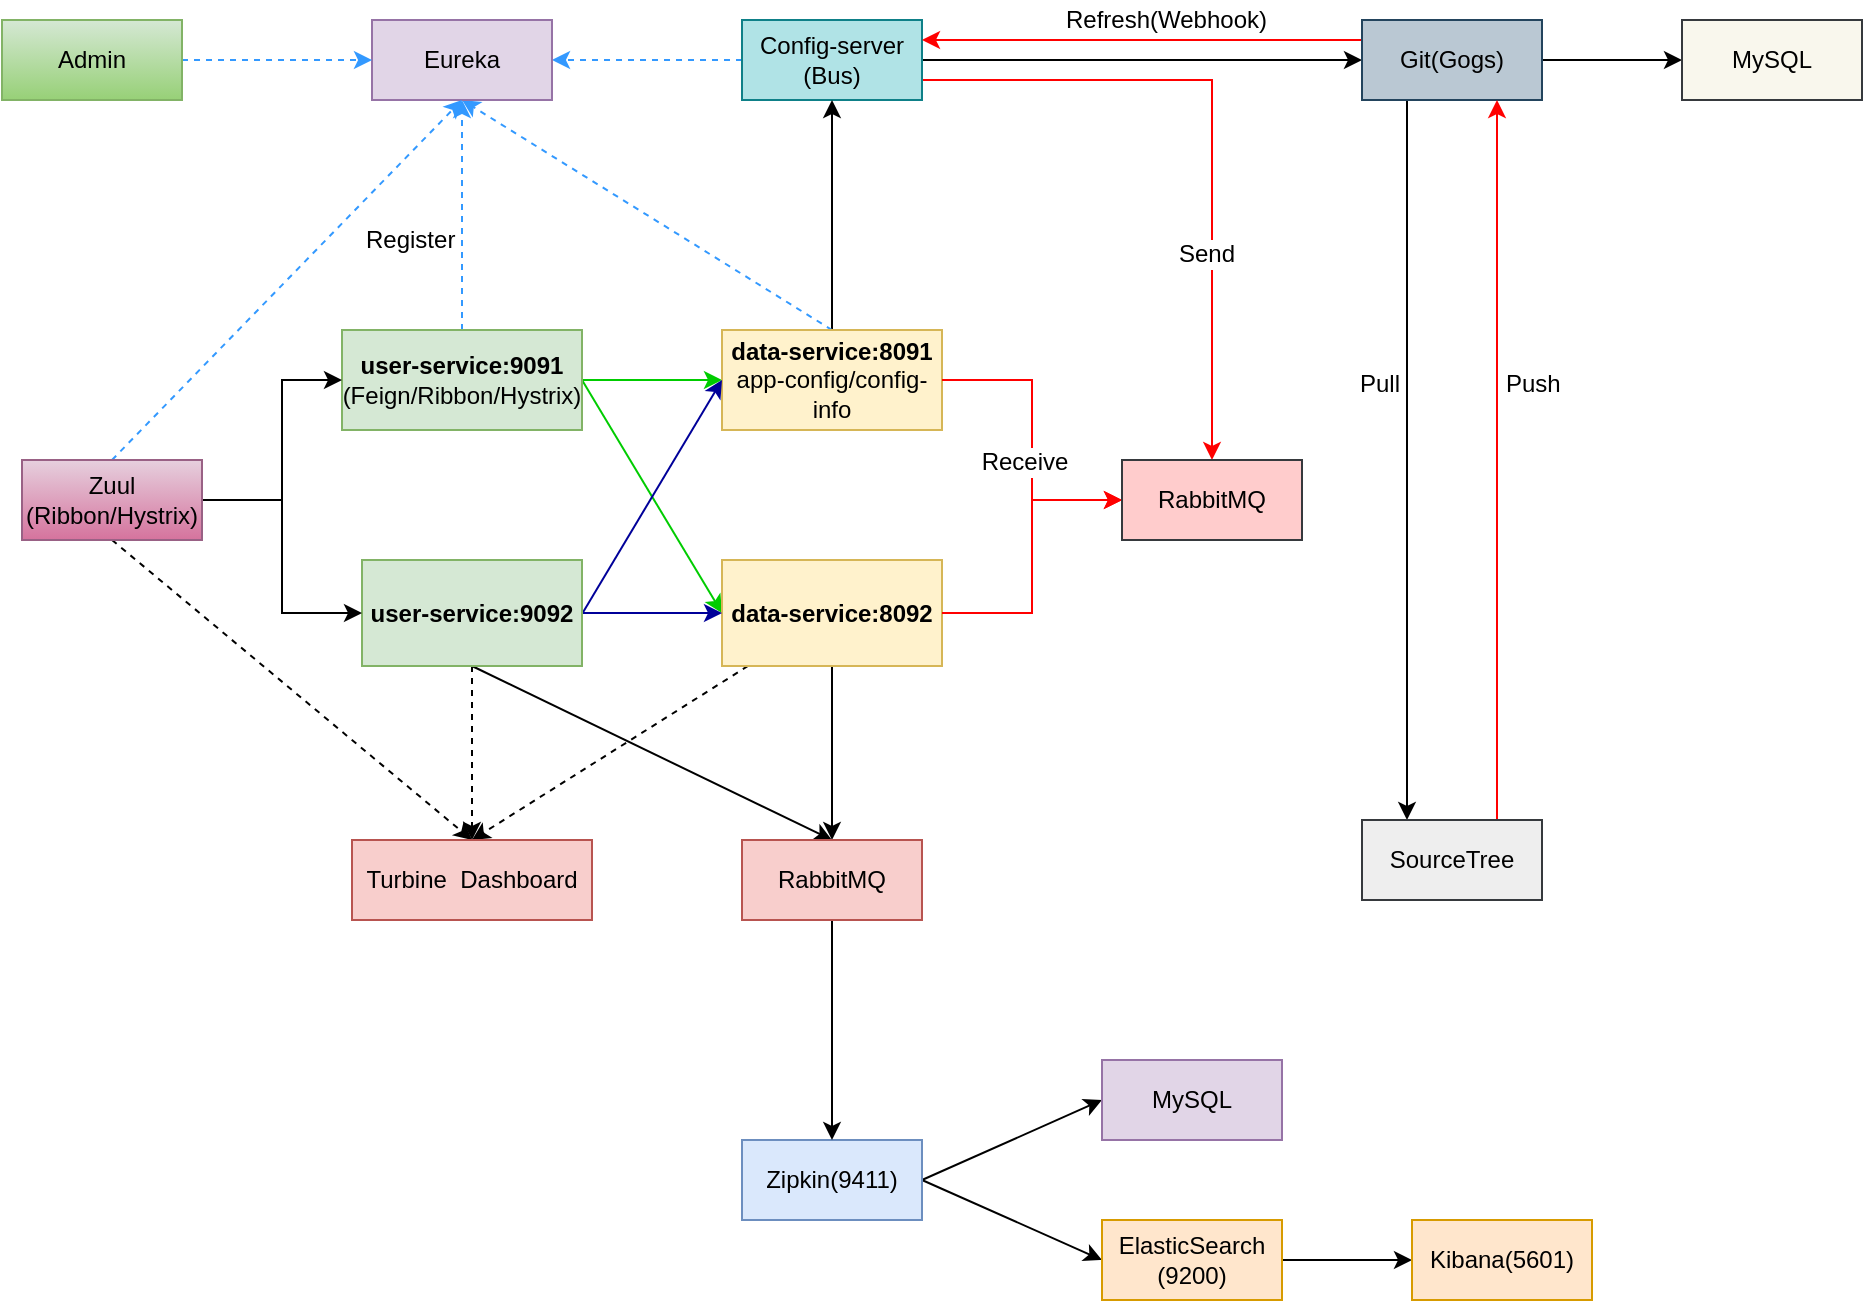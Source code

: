 <mxfile version="12.2.2" type="device" pages="2"><diagram id="0HOth9CFhJIEUULzoT_L" name="Page-1"><mxGraphModel dx="1010" dy="579" grid="1" gridSize="10" guides="1" tooltips="1" connect="1" arrows="1" fold="1" page="1" pageScale="1" pageWidth="850" pageHeight="1100" math="0" shadow="0"><root><mxCell id="0"/><mxCell id="1" parent="0"/><mxCell id="BOkDzWPtwP-CrOpWRu8w-8" style="edgeStyle=orthogonalEdgeStyle;rounded=0;orthogonalLoop=1;jettySize=auto;html=1;exitX=1;exitY=0.5;exitDx=0;exitDy=0;strokeColor=#00CC00;" parent="1" source="H5VQcHykVJCE6VzSCeWy-1" target="UPNa5poq_rFDc6X-XZCo-4" edge="1"><mxGeometry relative="1" as="geometry"/></mxCell><mxCell id="BOkDzWPtwP-CrOpWRu8w-30" style="edgeStyle=orthogonalEdgeStyle;rounded=0;orthogonalLoop=1;jettySize=auto;html=1;exitX=0.5;exitY=0;exitDx=0;exitDy=0;entryX=0.5;entryY=1;entryDx=0;entryDy=0;dashed=1;strokeColor=#3399FF;" parent="1" source="H5VQcHykVJCE6VzSCeWy-1" target="UPNa5poq_rFDc6X-XZCo-7" edge="1"><mxGeometry relative="1" as="geometry"/></mxCell><mxCell id="BOkDzWPtwP-CrOpWRu8w-33" style="rounded=0;orthogonalLoop=1;jettySize=auto;html=1;exitX=1;exitY=0.5;exitDx=0;exitDy=0;strokeColor=#00CC00;entryX=0;entryY=0.5;entryDx=0;entryDy=0;" parent="1" source="H5VQcHykVJCE6VzSCeWy-1" target="UPNa5poq_rFDc6X-XZCo-5" edge="1"><mxGeometry relative="1" as="geometry"><mxPoint x="400" y="330" as="targetPoint"/></mxGeometry></mxCell><mxCell id="H5VQcHykVJCE6VzSCeWy-1" value="&lt;b&gt;user-service:9091&lt;/b&gt;&lt;br&gt;(Feign/Ribbon/Hystrix)" style="rounded=0;whiteSpace=wrap;html=1;fillColor=#d5e8d4;strokeColor=#82b366;" parent="1" vertex="1"><mxGeometry x="210" y="235" width="120" height="50" as="geometry"/></mxCell><mxCell id="BOkDzWPtwP-CrOpWRu8w-22" style="edgeStyle=orthogonalEdgeStyle;rounded=0;orthogonalLoop=1;jettySize=auto;html=1;exitX=0;exitY=0.5;exitDx=0;exitDy=0;entryX=1;entryY=0.5;entryDx=0;entryDy=0;dashed=1;strokeColor=#3399FF;" parent="1" source="UPNa5poq_rFDc6X-XZCo-2" target="UPNa5poq_rFDc6X-XZCo-7" edge="1"><mxGeometry relative="1" as="geometry"/></mxCell><mxCell id="BOkDzWPtwP-CrOpWRu8w-24" style="edgeStyle=orthogonalEdgeStyle;rounded=0;orthogonalLoop=1;jettySize=auto;html=1;" parent="1" source="UPNa5poq_rFDc6X-XZCo-2" target="UPNa5poq_rFDc6X-XZCo-9" edge="1"><mxGeometry relative="1" as="geometry"/></mxCell><mxCell id="BOkDzWPtwP-CrOpWRu8w-25" style="edgeStyle=orthogonalEdgeStyle;rounded=0;orthogonalLoop=1;jettySize=auto;html=1;exitX=1;exitY=0.75;exitDx=0;exitDy=0;entryX=0.5;entryY=0;entryDx=0;entryDy=0;strokeColor=#FF0000;" parent="1" source="UPNa5poq_rFDc6X-XZCo-2" target="UPNa5poq_rFDc6X-XZCo-12" edge="1"><mxGeometry relative="1" as="geometry"/></mxCell><mxCell id="UPNa5poq_rFDc6X-XZCo-2" value="Config-server&lt;br&gt;(Bus)" style="rounded=0;whiteSpace=wrap;html=1;fillColor=#b0e3e6;strokeColor=#0e8088;" parent="1" vertex="1"><mxGeometry x="410" y="80" width="90" height="40" as="geometry"/></mxCell><mxCell id="BOkDzWPtwP-CrOpWRu8w-23" style="edgeStyle=orthogonalEdgeStyle;rounded=0;orthogonalLoop=1;jettySize=auto;html=1;exitX=0.5;exitY=0;exitDx=0;exitDy=0;entryX=0.5;entryY=1;entryDx=0;entryDy=0;" parent="1" source="UPNa5poq_rFDc6X-XZCo-4" target="UPNa5poq_rFDc6X-XZCo-2" edge="1"><mxGeometry relative="1" as="geometry"/></mxCell><mxCell id="BOkDzWPtwP-CrOpWRu8w-31" style="rounded=0;orthogonalLoop=1;jettySize=auto;html=1;exitX=0.5;exitY=0;exitDx=0;exitDy=0;entryX=0.5;entryY=1;entryDx=0;entryDy=0;dashed=1;strokeColor=#3399FF;" parent="1" source="UPNa5poq_rFDc6X-XZCo-4" target="UPNa5poq_rFDc6X-XZCo-7" edge="1"><mxGeometry relative="1" as="geometry"/></mxCell><mxCell id="UPNa5poq_rFDc6X-XZCo-4" value="&lt;b&gt;data-service:8091&lt;/b&gt;&lt;br&gt;app-config/config-info" style="rounded=0;whiteSpace=wrap;html=1;fillColor=#fff2cc;strokeColor=#d6b656;" parent="1" vertex="1"><mxGeometry x="400" y="235" width="110" height="50" as="geometry"/></mxCell><mxCell id="BOkDzWPtwP-CrOpWRu8w-38" style="edgeStyle=none;rounded=0;orthogonalLoop=1;jettySize=auto;html=1;entryX=0.5;entryY=0;entryDx=0;entryDy=0;dashed=1;" parent="1" source="UPNa5poq_rFDc6X-XZCo-5" target="UPNa5poq_rFDc6X-XZCo-14" edge="1"><mxGeometry relative="1" as="geometry"/></mxCell><mxCell id="p1M7h85yxxZ4VewKGRct-11" style="edgeStyle=none;rounded=0;orthogonalLoop=1;jettySize=auto;html=1;exitX=0.5;exitY=1;exitDx=0;exitDy=0;entryX=0.5;entryY=0;entryDx=0;entryDy=0;" parent="1" source="UPNa5poq_rFDc6X-XZCo-5" target="p1M7h85yxxZ4VewKGRct-5" edge="1"><mxGeometry relative="1" as="geometry"/></mxCell><mxCell id="UPNa5poq_rFDc6X-XZCo-5" value="&lt;b&gt;data-service:8092&lt;/b&gt;" style="rounded=0;whiteSpace=wrap;html=1;fillColor=#fff2cc;strokeColor=#d6b656;" parent="1" vertex="1"><mxGeometry x="400" y="350" width="110" height="53" as="geometry"/></mxCell><mxCell id="BOkDzWPtwP-CrOpWRu8w-9" style="edgeStyle=orthogonalEdgeStyle;rounded=0;orthogonalLoop=1;jettySize=auto;html=1;entryX=0;entryY=0.5;entryDx=0;entryDy=0;strokeColor=#000099;" parent="1" source="UPNa5poq_rFDc6X-XZCo-6" target="UPNa5poq_rFDc6X-XZCo-5" edge="1"><mxGeometry relative="1" as="geometry"/></mxCell><mxCell id="BOkDzWPtwP-CrOpWRu8w-34" style="edgeStyle=none;rounded=0;orthogonalLoop=1;jettySize=auto;html=1;entryX=0;entryY=0.5;entryDx=0;entryDy=0;strokeColor=#000099;" parent="1" target="UPNa5poq_rFDc6X-XZCo-4" edge="1"><mxGeometry relative="1" as="geometry"><mxPoint x="330" y="377" as="sourcePoint"/></mxGeometry></mxCell><mxCell id="BOkDzWPtwP-CrOpWRu8w-37" style="edgeStyle=none;rounded=0;orthogonalLoop=1;jettySize=auto;html=1;exitX=0.5;exitY=1;exitDx=0;exitDy=0;entryX=0.5;entryY=0;entryDx=0;entryDy=0;dashed=1;" parent="1" source="UPNa5poq_rFDc6X-XZCo-6" target="UPNa5poq_rFDc6X-XZCo-14" edge="1"><mxGeometry relative="1" as="geometry"/></mxCell><mxCell id="p1M7h85yxxZ4VewKGRct-6" style="rounded=0;orthogonalLoop=1;jettySize=auto;html=1;exitX=0.5;exitY=1;exitDx=0;exitDy=0;entryX=0.5;entryY=0;entryDx=0;entryDy=0;" parent="1" source="UPNa5poq_rFDc6X-XZCo-6" target="p1M7h85yxxZ4VewKGRct-5" edge="1"><mxGeometry relative="1" as="geometry"/></mxCell><mxCell id="UPNa5poq_rFDc6X-XZCo-6" value="&lt;b&gt;user-service:9092&lt;/b&gt;" style="rounded=0;whiteSpace=wrap;html=1;fillColor=#d5e8d4;strokeColor=#82b366;" parent="1" vertex="1"><mxGeometry x="220" y="350" width="110" height="53" as="geometry"/></mxCell><mxCell id="UPNa5poq_rFDc6X-XZCo-7" value="Eureka" style="rounded=0;whiteSpace=wrap;html=1;fillColor=#e1d5e7;strokeColor=#9673a6;" parent="1" vertex="1"><mxGeometry x="225" y="80" width="90" height="40" as="geometry"/></mxCell><mxCell id="BOkDzWPtwP-CrOpWRu8w-4" style="edgeStyle=orthogonalEdgeStyle;rounded=0;orthogonalLoop=1;jettySize=auto;html=1;exitX=1;exitY=0.5;exitDx=0;exitDy=0;entryX=0;entryY=0.5;entryDx=0;entryDy=0;" parent="1" source="UPNa5poq_rFDc6X-XZCo-8" target="H5VQcHykVJCE6VzSCeWy-1" edge="1"><mxGeometry relative="1" as="geometry"><mxPoint x="210" y="290" as="targetPoint"/><Array as="points"><mxPoint x="180" y="320"/><mxPoint x="180" y="260"/></Array></mxGeometry></mxCell><mxCell id="BOkDzWPtwP-CrOpWRu8w-6" style="edgeStyle=orthogonalEdgeStyle;rounded=0;orthogonalLoop=1;jettySize=auto;html=1;exitX=1;exitY=0.5;exitDx=0;exitDy=0;entryX=0;entryY=0.5;entryDx=0;entryDy=0;" parent="1" source="UPNa5poq_rFDc6X-XZCo-8" target="UPNa5poq_rFDc6X-XZCo-6" edge="1"><mxGeometry relative="1" as="geometry"/></mxCell><mxCell id="BOkDzWPtwP-CrOpWRu8w-35" style="edgeStyle=none;rounded=0;orthogonalLoop=1;jettySize=auto;html=1;exitX=0.5;exitY=0;exitDx=0;exitDy=0;dashed=1;strokeColor=#3399FF;" parent="1" source="UPNa5poq_rFDc6X-XZCo-8" edge="1"><mxGeometry relative="1" as="geometry"><mxPoint x="270" y="120" as="targetPoint"/></mxGeometry></mxCell><mxCell id="BOkDzWPtwP-CrOpWRu8w-36" style="edgeStyle=none;rounded=0;orthogonalLoop=1;jettySize=auto;html=1;exitX=0.5;exitY=1;exitDx=0;exitDy=0;dashed=1;entryX=0.5;entryY=0;entryDx=0;entryDy=0;" parent="1" source="UPNa5poq_rFDc6X-XZCo-8" target="UPNa5poq_rFDc6X-XZCo-14" edge="1"><mxGeometry relative="1" as="geometry"><mxPoint x="365" y="480" as="targetPoint"/></mxGeometry></mxCell><mxCell id="UPNa5poq_rFDc6X-XZCo-8" value="Zuul&lt;br&gt;(Ribbon/Hystrix)" style="rounded=0;whiteSpace=wrap;html=1;gradientColor=#d5739d;fillColor=#e6d0de;strokeColor=#996185;" parent="1" vertex="1"><mxGeometry x="50" y="300" width="90" height="40" as="geometry"/></mxCell><mxCell id="BOkDzWPtwP-CrOpWRu8w-14" style="edgeStyle=orthogonalEdgeStyle;rounded=0;orthogonalLoop=1;jettySize=auto;html=1;exitX=0.25;exitY=1;exitDx=0;exitDy=0;entryX=0.25;entryY=0;entryDx=0;entryDy=0;" parent="1" source="UPNa5poq_rFDc6X-XZCo-9" target="UPNa5poq_rFDc6X-XZCo-15" edge="1"><mxGeometry relative="1" as="geometry"/></mxCell><mxCell id="BOkDzWPtwP-CrOpWRu8w-29" style="edgeStyle=orthogonalEdgeStyle;rounded=0;orthogonalLoop=1;jettySize=auto;html=1;" parent="1" source="UPNa5poq_rFDc6X-XZCo-9" target="UPNa5poq_rFDc6X-XZCo-11" edge="1"><mxGeometry relative="1" as="geometry"/></mxCell><mxCell id="o5s-d4-y0go-8yOhLTVD-1" style="edgeStyle=none;rounded=0;orthogonalLoop=1;jettySize=auto;html=1;exitX=0;exitY=0.25;exitDx=0;exitDy=0;entryX=1;entryY=0.25;entryDx=0;entryDy=0;strokeColor=#FF0000;" parent="1" source="UPNa5poq_rFDc6X-XZCo-9" target="UPNa5poq_rFDc6X-XZCo-2" edge="1"><mxGeometry relative="1" as="geometry"/></mxCell><mxCell id="UPNa5poq_rFDc6X-XZCo-9" value="Git(Gogs)" style="rounded=0;whiteSpace=wrap;html=1;fillColor=#bac8d3;strokeColor=#23445d;" parent="1" vertex="1"><mxGeometry x="720" y="80" width="90" height="40" as="geometry"/></mxCell><mxCell id="UPNa5poq_rFDc6X-XZCo-11" value="MySQL" style="rounded=0;whiteSpace=wrap;html=1;fillColor=#f9f7ed;strokeColor=#36393d;" parent="1" vertex="1"><mxGeometry x="880" y="80" width="90" height="40" as="geometry"/></mxCell><mxCell id="BOkDzWPtwP-CrOpWRu8w-10" style="edgeStyle=orthogonalEdgeStyle;rounded=0;orthogonalLoop=1;jettySize=auto;html=1;entryX=0;entryY=0.5;entryDx=0;entryDy=0;exitX=1;exitY=0.5;exitDx=0;exitDy=0;strokeColor=#FF0000;" parent="1" source="UPNa5poq_rFDc6X-XZCo-4" target="UPNa5poq_rFDc6X-XZCo-12" edge="1"><mxGeometry relative="1" as="geometry"/></mxCell><mxCell id="BOkDzWPtwP-CrOpWRu8w-28" value="Receive" style="text;html=1;resizable=0;points=[];align=center;verticalAlign=middle;labelBackgroundColor=#ffffff;" parent="BOkDzWPtwP-CrOpWRu8w-10" vertex="1" connectable="0"><mxGeometry x="0.141" y="-4" relative="1" as="geometry"><mxPoint as="offset"/></mxGeometry></mxCell><mxCell id="BOkDzWPtwP-CrOpWRu8w-12" style="edgeStyle=orthogonalEdgeStyle;rounded=0;orthogonalLoop=1;jettySize=auto;html=1;exitX=1;exitY=0.5;exitDx=0;exitDy=0;entryX=0;entryY=0.5;entryDx=0;entryDy=0;strokeColor=#FF0000;" parent="1" source="UPNa5poq_rFDc6X-XZCo-5" target="UPNa5poq_rFDc6X-XZCo-12" edge="1"><mxGeometry relative="1" as="geometry"/></mxCell><mxCell id="UPNa5poq_rFDc6X-XZCo-12" value="RabbitMQ" style="rounded=0;whiteSpace=wrap;html=1;fillColor=#ffcccc;strokeColor=#36393d;" parent="1" vertex="1"><mxGeometry x="600" y="300" width="90" height="40" as="geometry"/></mxCell><mxCell id="BOkDzWPtwP-CrOpWRu8w-20" style="edgeStyle=orthogonalEdgeStyle;rounded=0;orthogonalLoop=1;jettySize=auto;html=1;exitX=1;exitY=0.5;exitDx=0;exitDy=0;entryX=0;entryY=0.5;entryDx=0;entryDy=0;dashed=1;strokeColor=#3399FF;" parent="1" source="UPNa5poq_rFDc6X-XZCo-13" target="UPNa5poq_rFDc6X-XZCo-7" edge="1"><mxGeometry relative="1" as="geometry"/></mxCell><mxCell id="UPNa5poq_rFDc6X-XZCo-13" value="Admin" style="rounded=0;whiteSpace=wrap;html=1;fillColor=#d5e8d4;strokeColor=#82b366;gradientColor=#97d077;" parent="1" vertex="1"><mxGeometry x="40" y="80" width="90" height="40" as="geometry"/></mxCell><mxCell id="UPNa5poq_rFDc6X-XZCo-14" value="Turbine&amp;nbsp; Dashboard" style="rounded=0;whiteSpace=wrap;html=1;fillColor=#f8cecc;strokeColor=#b85450;" parent="1" vertex="1"><mxGeometry x="215" y="490" width="120" height="40" as="geometry"/></mxCell><mxCell id="BOkDzWPtwP-CrOpWRu8w-15" style="edgeStyle=orthogonalEdgeStyle;rounded=0;orthogonalLoop=1;jettySize=auto;html=1;exitX=0.75;exitY=0;exitDx=0;exitDy=0;entryX=0.75;entryY=1;entryDx=0;entryDy=0;strokeColor=#FF0000;" parent="1" source="UPNa5poq_rFDc6X-XZCo-15" target="UPNa5poq_rFDc6X-XZCo-9" edge="1"><mxGeometry relative="1" as="geometry"/></mxCell><mxCell id="UPNa5poq_rFDc6X-XZCo-15" value="SourceTree" style="rounded=0;whiteSpace=wrap;html=1;fillColor=#eeeeee;strokeColor=#36393d;" parent="1" vertex="1"><mxGeometry x="720" y="480" width="90" height="40" as="geometry"/></mxCell><mxCell id="BOkDzWPtwP-CrOpWRu8w-16" value="Pull&lt;br&gt;" style="text;html=1;resizable=0;points=[];autosize=1;align=left;verticalAlign=top;spacingTop=-4;" parent="1" vertex="1"><mxGeometry x="717" y="252" width="40" height="20" as="geometry"/></mxCell><mxCell id="BOkDzWPtwP-CrOpWRu8w-17" value="Push&lt;br&gt;" style="text;html=1;resizable=0;points=[];autosize=1;align=left;verticalAlign=top;spacingTop=-4;" parent="1" vertex="1"><mxGeometry x="790" y="252" width="40" height="20" as="geometry"/></mxCell><mxCell id="BOkDzWPtwP-CrOpWRu8w-32" value="Register" style="text;html=1;resizable=0;points=[];autosize=1;align=left;verticalAlign=top;spacingTop=-4;" parent="1" vertex="1"><mxGeometry x="220" y="180" width="60" height="20" as="geometry"/></mxCell><mxCell id="BOkDzWPtwP-CrOpWRu8w-43" value="Send" style="text;html=1;resizable=0;points=[];align=center;verticalAlign=middle;labelBackgroundColor=#ffffff;" parent="1" vertex="1" connectable="0"><mxGeometry x="570" y="310" as="geometry"><mxPoint x="72" y="-113" as="offset"/></mxGeometry></mxCell><mxCell id="o5s-d4-y0go-8yOhLTVD-2" value="Refresh(Webhook)" style="text;html=1;resizable=0;points=[];autosize=1;align=left;verticalAlign=top;spacingTop=-4;" parent="1" vertex="1"><mxGeometry x="570" y="70" width="120" height="20" as="geometry"/></mxCell><mxCell id="p1M7h85yxxZ4VewKGRct-8" style="edgeStyle=none;rounded=0;orthogonalLoop=1;jettySize=auto;html=1;entryX=0;entryY=0.5;entryDx=0;entryDy=0;exitX=1;exitY=0.5;exitDx=0;exitDy=0;" parent="1" source="p1M7h85yxxZ4VewKGRct-1" target="p1M7h85yxxZ4VewKGRct-3" edge="1"><mxGeometry relative="1" as="geometry"><mxPoint x="520" y="660" as="sourcePoint"/></mxGeometry></mxCell><mxCell id="p1M7h85yxxZ4VewKGRct-9" style="edgeStyle=none;rounded=0;orthogonalLoop=1;jettySize=auto;html=1;exitX=1;exitY=0.5;exitDx=0;exitDy=0;" parent="1" source="p1M7h85yxxZ4VewKGRct-1" edge="1"><mxGeometry relative="1" as="geometry"><mxPoint x="590" y="700" as="targetPoint"/></mxGeometry></mxCell><mxCell id="p1M7h85yxxZ4VewKGRct-1" value="Zipkin(9411)" style="rounded=0;whiteSpace=wrap;html=1;fillColor=#dae8fc;strokeColor=#6c8ebf;" parent="1" vertex="1"><mxGeometry x="410" y="640" width="90" height="40" as="geometry"/></mxCell><mxCell id="p1M7h85yxxZ4VewKGRct-7" style="edgeStyle=none;rounded=0;orthogonalLoop=1;jettySize=auto;html=1;exitX=0.5;exitY=1;exitDx=0;exitDy=0;entryX=0.5;entryY=0;entryDx=0;entryDy=0;" parent="1" source="p1M7h85yxxZ4VewKGRct-5" target="p1M7h85yxxZ4VewKGRct-1" edge="1"><mxGeometry relative="1" as="geometry"/></mxCell><mxCell id="p1M7h85yxxZ4VewKGRct-5" value="RabbitMQ" style="rounded=0;whiteSpace=wrap;html=1;fillColor=#f8cecc;strokeColor=#b85450;" parent="1" vertex="1"><mxGeometry x="410" y="490" width="90" height="40" as="geometry"/></mxCell><mxCell id="p1M7h85yxxZ4VewKGRct-3" value="MySQL" style="rounded=0;whiteSpace=wrap;html=1;fillColor=#e1d5e7;strokeColor=#9673a6;" parent="1" vertex="1"><mxGeometry x="590" y="600" width="90" height="40" as="geometry"/></mxCell><mxCell id="p1M7h85yxxZ4VewKGRct-10" style="edgeStyle=none;rounded=0;orthogonalLoop=1;jettySize=auto;html=1;entryX=0;entryY=0.5;entryDx=0;entryDy=0;" parent="1" source="p1M7h85yxxZ4VewKGRct-2" target="p1M7h85yxxZ4VewKGRct-4" edge="1"><mxGeometry relative="1" as="geometry"><mxPoint x="750" y="700" as="targetPoint"/></mxGeometry></mxCell><mxCell id="p1M7h85yxxZ4VewKGRct-2" value="ElasticSearch&lt;br&gt;(9200)" style="rounded=0;whiteSpace=wrap;html=1;fillColor=#ffe6cc;strokeColor=#d79b00;" parent="1" vertex="1"><mxGeometry x="590" y="680" width="90" height="40" as="geometry"/></mxCell><mxCell id="p1M7h85yxxZ4VewKGRct-4" value="Kibana(5601)" style="rounded=0;whiteSpace=wrap;html=1;fillColor=#ffe6cc;strokeColor=#d79b00;" parent="1" vertex="1"><mxGeometry x="745" y="680" width="90" height="40" as="geometry"/></mxCell></root></mxGraphModel></diagram><diagram id="QEtfpDxvdGDi0j19anVk" name="Page-2"><mxGraphModel dx="1010" dy="579" grid="1" gridSize="10" guides="1" tooltips="1" connect="1" arrows="1" fold="1" page="1" pageScale="1" pageWidth="850" pageHeight="1100" math="0" shadow="0"><root><mxCell id="kCwSHMQJ3tFVeXIdFxpl-0"/><mxCell id="kCwSHMQJ3tFVeXIdFxpl-1" parent="kCwSHMQJ3tFVeXIdFxpl-0"/></root></mxGraphModel></diagram></mxfile>